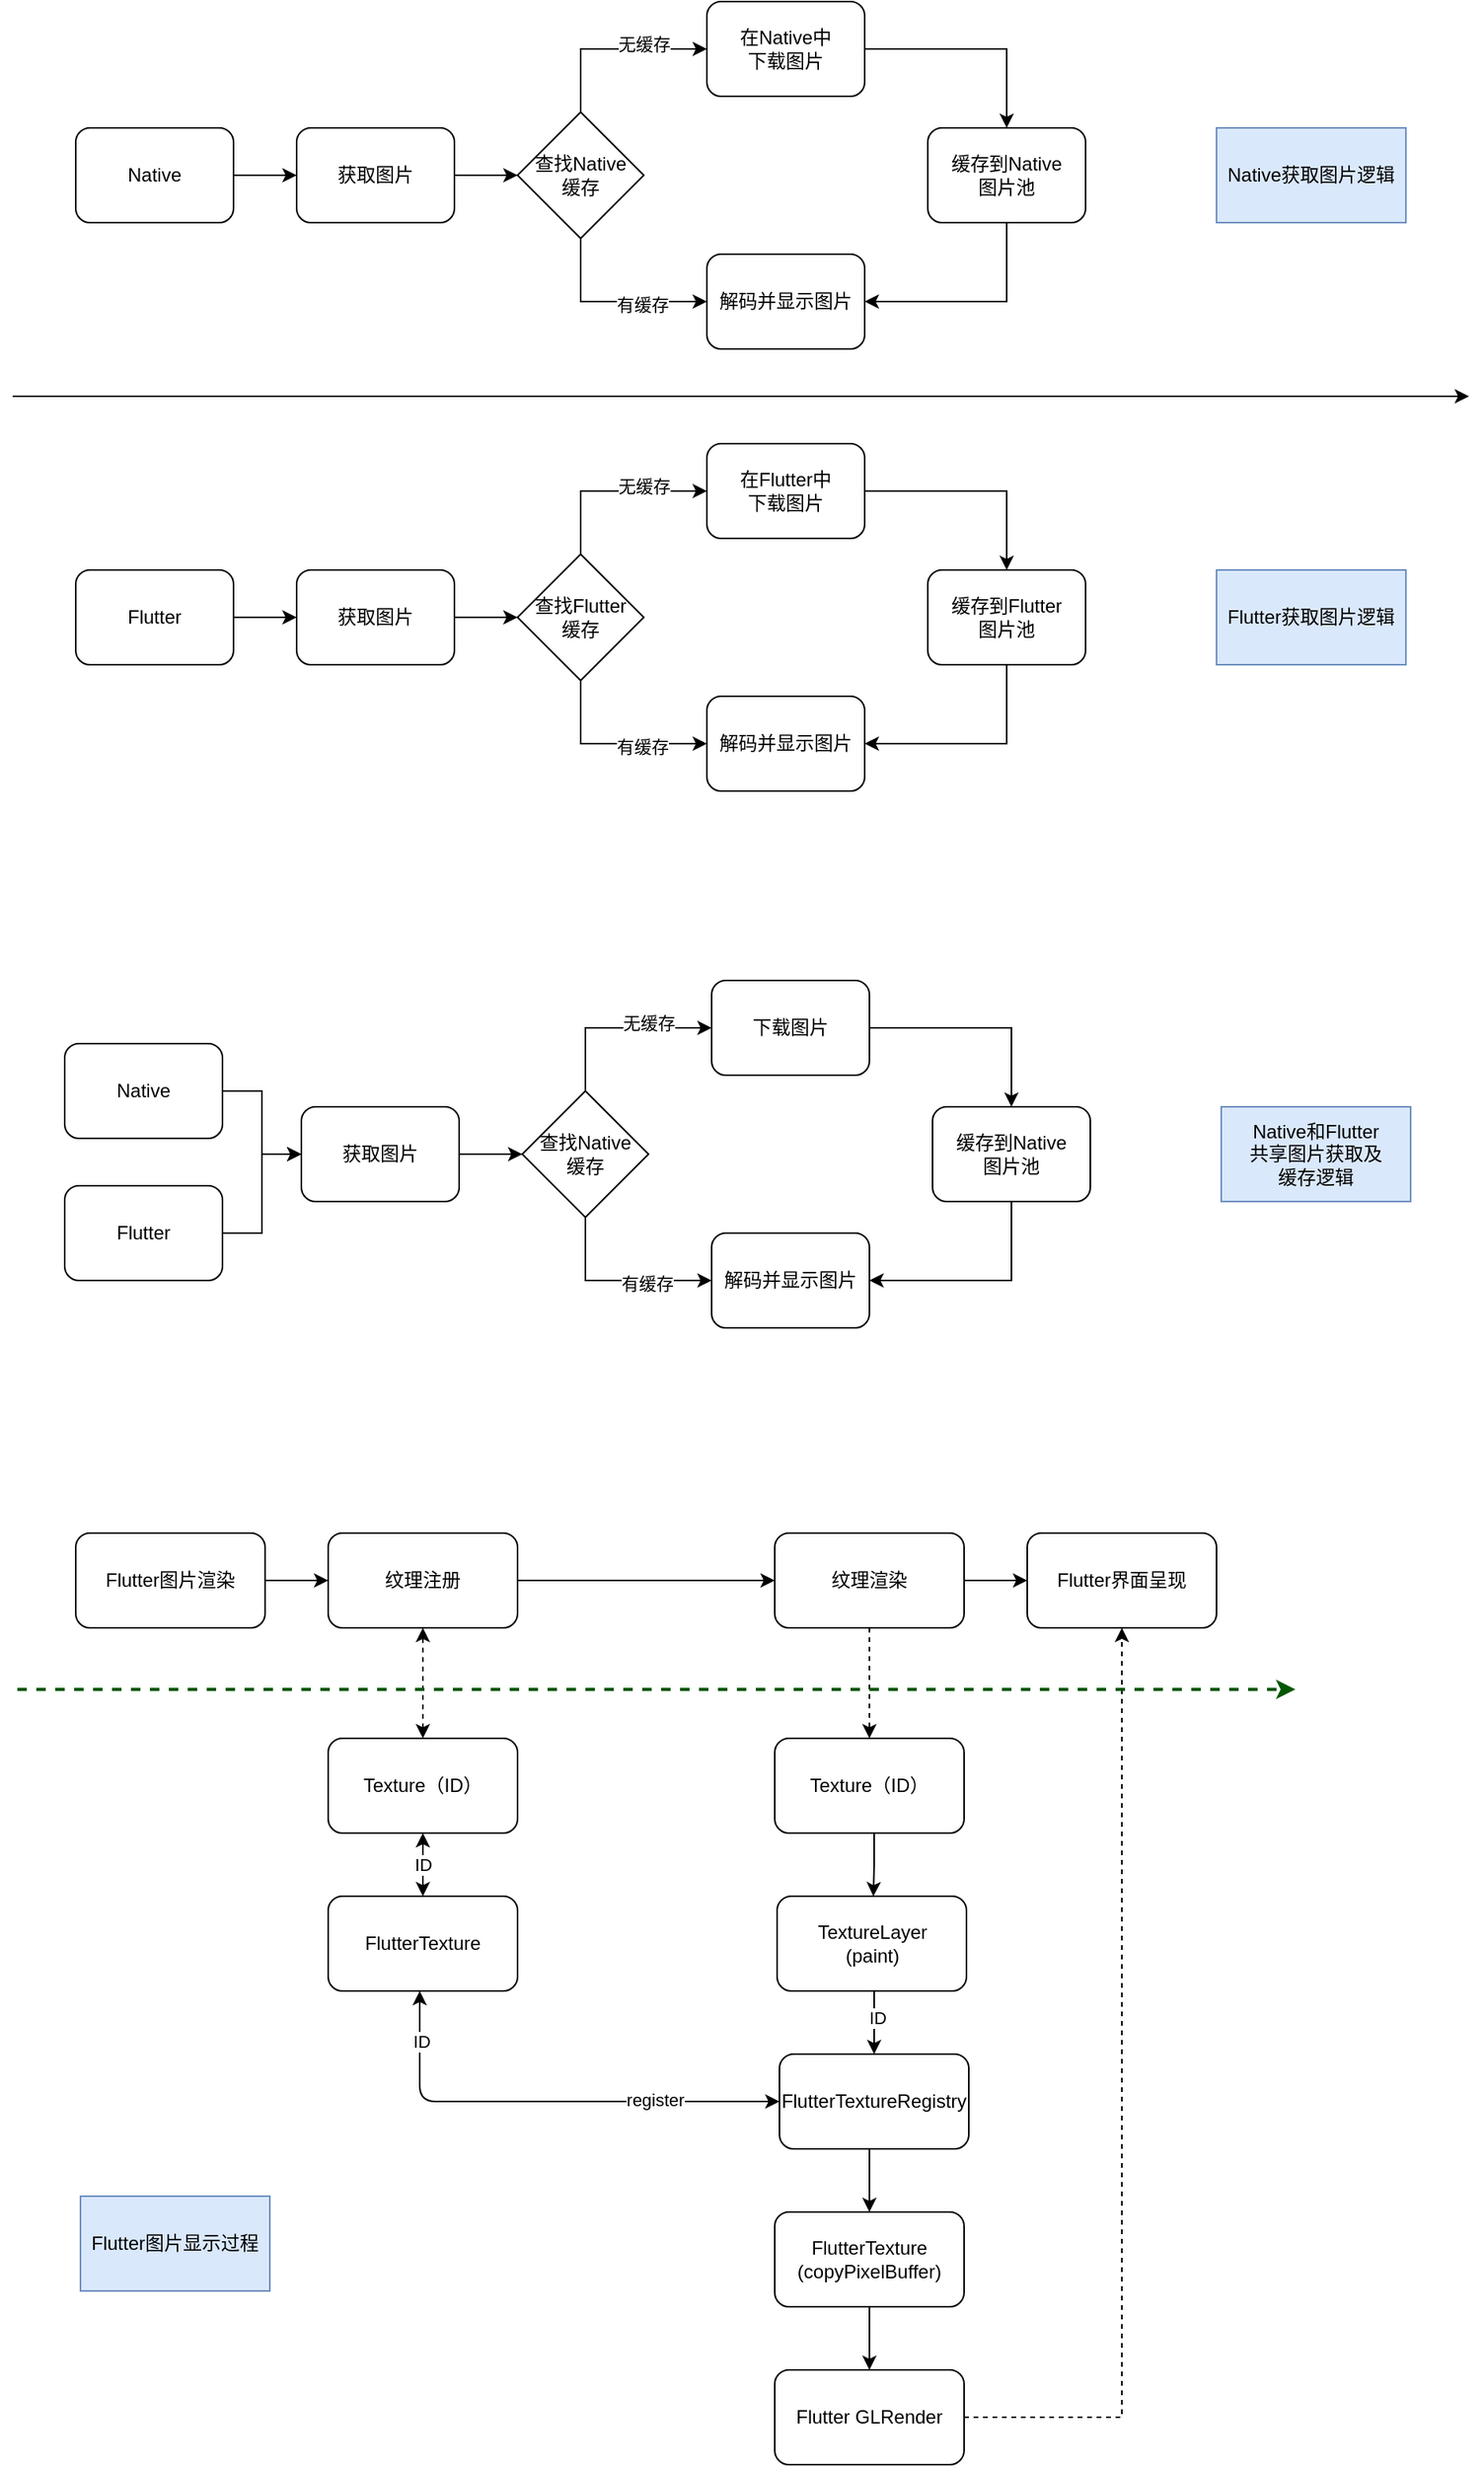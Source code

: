 <mxfile version="14.6.12" type="github">
  <diagram id="C5RBs43oDa-KdzZeNtuy" name="Page-1">
    <mxGraphModel dx="2076" dy="811" grid="1" gridSize="10" guides="1" tooltips="1" connect="1" arrows="1" fold="1" page="1" pageScale="1" pageWidth="827" pageHeight="1169" math="0" shadow="0">
      <root>
        <mxCell id="WIyWlLk6GJQsqaUBKTNV-0" />
        <mxCell id="WIyWlLk6GJQsqaUBKTNV-1" parent="WIyWlLk6GJQsqaUBKTNV-0" />
        <mxCell id="cxGSCQVcs1KOMOcaWvu9-14" value="" style="edgeStyle=orthogonalEdgeStyle;rounded=0;orthogonalLoop=1;jettySize=auto;html=1;" edge="1" parent="WIyWlLk6GJQsqaUBKTNV-1" source="cxGSCQVcs1KOMOcaWvu9-0" target="cxGSCQVcs1KOMOcaWvu9-4">
          <mxGeometry relative="1" as="geometry" />
        </mxCell>
        <mxCell id="cxGSCQVcs1KOMOcaWvu9-0" value="Native" style="rounded=1;whiteSpace=wrap;html=1;" vertex="1" parent="WIyWlLk6GJQsqaUBKTNV-1">
          <mxGeometry x="37" y="130" width="100" height="60" as="geometry" />
        </mxCell>
        <mxCell id="cxGSCQVcs1KOMOcaWvu9-15" value="" style="edgeStyle=orthogonalEdgeStyle;rounded=0;orthogonalLoop=1;jettySize=auto;html=1;" edge="1" parent="WIyWlLk6GJQsqaUBKTNV-1" source="cxGSCQVcs1KOMOcaWvu9-4">
          <mxGeometry relative="1" as="geometry">
            <mxPoint x="317" y="160" as="targetPoint" />
          </mxGeometry>
        </mxCell>
        <mxCell id="cxGSCQVcs1KOMOcaWvu9-4" value="获取图片" style="rounded=1;whiteSpace=wrap;html=1;" vertex="1" parent="WIyWlLk6GJQsqaUBKTNV-1">
          <mxGeometry x="177" y="130" width="100" height="60" as="geometry" />
        </mxCell>
        <mxCell id="cxGSCQVcs1KOMOcaWvu9-12" value="" style="edgeStyle=orthogonalEdgeStyle;rounded=0;orthogonalLoop=1;jettySize=auto;html=1;" edge="1" parent="WIyWlLk6GJQsqaUBKTNV-1" source="cxGSCQVcs1KOMOcaWvu9-6" target="cxGSCQVcs1KOMOcaWvu9-11">
          <mxGeometry relative="1" as="geometry">
            <Array as="points">
              <mxPoint x="627" y="80" />
            </Array>
          </mxGeometry>
        </mxCell>
        <mxCell id="cxGSCQVcs1KOMOcaWvu9-6" value="在Native中&lt;br&gt;下载图片" style="rounded=1;whiteSpace=wrap;html=1;" vertex="1" parent="WIyWlLk6GJQsqaUBKTNV-1">
          <mxGeometry x="437" y="50" width="100" height="60" as="geometry" />
        </mxCell>
        <mxCell id="cxGSCQVcs1KOMOcaWvu9-7" value="解码并显示图片" style="rounded=1;whiteSpace=wrap;html=1;" vertex="1" parent="WIyWlLk6GJQsqaUBKTNV-1">
          <mxGeometry x="437" y="210" width="100" height="60" as="geometry" />
        </mxCell>
        <mxCell id="cxGSCQVcs1KOMOcaWvu9-25" style="edgeStyle=orthogonalEdgeStyle;rounded=0;orthogonalLoop=1;jettySize=auto;html=1;entryX=1;entryY=0.5;entryDx=0;entryDy=0;" edge="1" parent="WIyWlLk6GJQsqaUBKTNV-1" source="cxGSCQVcs1KOMOcaWvu9-11" target="cxGSCQVcs1KOMOcaWvu9-7">
          <mxGeometry relative="1" as="geometry">
            <Array as="points">
              <mxPoint x="627" y="240" />
            </Array>
          </mxGeometry>
        </mxCell>
        <mxCell id="cxGSCQVcs1KOMOcaWvu9-11" value="缓存到Native&lt;br&gt;图片池" style="rounded=1;whiteSpace=wrap;html=1;" vertex="1" parent="WIyWlLk6GJQsqaUBKTNV-1">
          <mxGeometry x="577" y="130" width="100" height="60" as="geometry" />
        </mxCell>
        <mxCell id="cxGSCQVcs1KOMOcaWvu9-21" style="edgeStyle=orthogonalEdgeStyle;rounded=0;orthogonalLoop=1;jettySize=auto;html=1;entryX=0;entryY=0.5;entryDx=0;entryDy=0;" edge="1" parent="WIyWlLk6GJQsqaUBKTNV-1" source="cxGSCQVcs1KOMOcaWvu9-20" target="cxGSCQVcs1KOMOcaWvu9-7">
          <mxGeometry relative="1" as="geometry">
            <Array as="points">
              <mxPoint x="357" y="240" />
            </Array>
          </mxGeometry>
        </mxCell>
        <mxCell id="cxGSCQVcs1KOMOcaWvu9-22" value="有缓存" style="edgeLabel;html=1;align=center;verticalAlign=middle;resizable=0;points=[];" vertex="1" connectable="0" parent="cxGSCQVcs1KOMOcaWvu9-21">
          <mxGeometry x="0.317" y="-2" relative="1" as="geometry">
            <mxPoint as="offset" />
          </mxGeometry>
        </mxCell>
        <mxCell id="cxGSCQVcs1KOMOcaWvu9-23" style="edgeStyle=orthogonalEdgeStyle;rounded=0;orthogonalLoop=1;jettySize=auto;html=1;entryX=0;entryY=0.5;entryDx=0;entryDy=0;" edge="1" parent="WIyWlLk6GJQsqaUBKTNV-1" source="cxGSCQVcs1KOMOcaWvu9-20" target="cxGSCQVcs1KOMOcaWvu9-6">
          <mxGeometry relative="1" as="geometry">
            <Array as="points">
              <mxPoint x="357" y="80" />
            </Array>
          </mxGeometry>
        </mxCell>
        <mxCell id="cxGSCQVcs1KOMOcaWvu9-24" value="无缓存" style="edgeLabel;html=1;align=center;verticalAlign=middle;resizable=0;points=[];" vertex="1" connectable="0" parent="cxGSCQVcs1KOMOcaWvu9-23">
          <mxGeometry x="0.333" y="3" relative="1" as="geometry">
            <mxPoint as="offset" />
          </mxGeometry>
        </mxCell>
        <mxCell id="cxGSCQVcs1KOMOcaWvu9-20" value="查找Native&lt;br&gt;缓存" style="rhombus;whiteSpace=wrap;html=1;" vertex="1" parent="WIyWlLk6GJQsqaUBKTNV-1">
          <mxGeometry x="317" y="120" width="80" height="80" as="geometry" />
        </mxCell>
        <mxCell id="cxGSCQVcs1KOMOcaWvu9-27" value="" style="endArrow=classic;html=1;" edge="1" parent="WIyWlLk6GJQsqaUBKTNV-1">
          <mxGeometry width="50" height="50" relative="1" as="geometry">
            <mxPoint x="-3" y="300" as="sourcePoint" />
            <mxPoint x="920" y="300" as="targetPoint" />
          </mxGeometry>
        </mxCell>
        <mxCell id="cxGSCQVcs1KOMOcaWvu9-28" value="" style="edgeStyle=orthogonalEdgeStyle;rounded=0;orthogonalLoop=1;jettySize=auto;html=1;" edge="1" parent="WIyWlLk6GJQsqaUBKTNV-1" source="cxGSCQVcs1KOMOcaWvu9-29" target="cxGSCQVcs1KOMOcaWvu9-31">
          <mxGeometry relative="1" as="geometry" />
        </mxCell>
        <mxCell id="cxGSCQVcs1KOMOcaWvu9-29" value="Flutter" style="rounded=1;whiteSpace=wrap;html=1;" vertex="1" parent="WIyWlLk6GJQsqaUBKTNV-1">
          <mxGeometry x="37" y="410" width="100" height="60" as="geometry" />
        </mxCell>
        <mxCell id="cxGSCQVcs1KOMOcaWvu9-30" value="" style="edgeStyle=orthogonalEdgeStyle;rounded=0;orthogonalLoop=1;jettySize=auto;html=1;" edge="1" parent="WIyWlLk6GJQsqaUBKTNV-1" source="cxGSCQVcs1KOMOcaWvu9-31">
          <mxGeometry relative="1" as="geometry">
            <mxPoint x="317" y="440" as="targetPoint" />
          </mxGeometry>
        </mxCell>
        <mxCell id="cxGSCQVcs1KOMOcaWvu9-31" value="获取图片" style="rounded=1;whiteSpace=wrap;html=1;" vertex="1" parent="WIyWlLk6GJQsqaUBKTNV-1">
          <mxGeometry x="177" y="410" width="100" height="60" as="geometry" />
        </mxCell>
        <mxCell id="cxGSCQVcs1KOMOcaWvu9-32" value="" style="edgeStyle=orthogonalEdgeStyle;rounded=0;orthogonalLoop=1;jettySize=auto;html=1;" edge="1" parent="WIyWlLk6GJQsqaUBKTNV-1" source="cxGSCQVcs1KOMOcaWvu9-33" target="cxGSCQVcs1KOMOcaWvu9-36">
          <mxGeometry relative="1" as="geometry">
            <Array as="points">
              <mxPoint x="627" y="360" />
            </Array>
          </mxGeometry>
        </mxCell>
        <mxCell id="cxGSCQVcs1KOMOcaWvu9-33" value="在Flutter中&lt;br&gt;下载图片" style="rounded=1;whiteSpace=wrap;html=1;" vertex="1" parent="WIyWlLk6GJQsqaUBKTNV-1">
          <mxGeometry x="437" y="330" width="100" height="60" as="geometry" />
        </mxCell>
        <mxCell id="cxGSCQVcs1KOMOcaWvu9-34" value="解码并显示图片" style="rounded=1;whiteSpace=wrap;html=1;" vertex="1" parent="WIyWlLk6GJQsqaUBKTNV-1">
          <mxGeometry x="437" y="490" width="100" height="60" as="geometry" />
        </mxCell>
        <mxCell id="cxGSCQVcs1KOMOcaWvu9-35" style="edgeStyle=orthogonalEdgeStyle;rounded=0;orthogonalLoop=1;jettySize=auto;html=1;entryX=1;entryY=0.5;entryDx=0;entryDy=0;" edge="1" parent="WIyWlLk6GJQsqaUBKTNV-1" source="cxGSCQVcs1KOMOcaWvu9-36" target="cxGSCQVcs1KOMOcaWvu9-34">
          <mxGeometry relative="1" as="geometry">
            <Array as="points">
              <mxPoint x="627" y="520" />
            </Array>
          </mxGeometry>
        </mxCell>
        <mxCell id="cxGSCQVcs1KOMOcaWvu9-36" value="缓存到Flutter&lt;br&gt;图片池" style="rounded=1;whiteSpace=wrap;html=1;" vertex="1" parent="WIyWlLk6GJQsqaUBKTNV-1">
          <mxGeometry x="577" y="410" width="100" height="60" as="geometry" />
        </mxCell>
        <mxCell id="cxGSCQVcs1KOMOcaWvu9-37" style="edgeStyle=orthogonalEdgeStyle;rounded=0;orthogonalLoop=1;jettySize=auto;html=1;entryX=0;entryY=0.5;entryDx=0;entryDy=0;" edge="1" parent="WIyWlLk6GJQsqaUBKTNV-1" source="cxGSCQVcs1KOMOcaWvu9-41" target="cxGSCQVcs1KOMOcaWvu9-34">
          <mxGeometry relative="1" as="geometry">
            <Array as="points">
              <mxPoint x="357" y="520" />
            </Array>
          </mxGeometry>
        </mxCell>
        <mxCell id="cxGSCQVcs1KOMOcaWvu9-38" value="有缓存" style="edgeLabel;html=1;align=center;verticalAlign=middle;resizable=0;points=[];" vertex="1" connectable="0" parent="cxGSCQVcs1KOMOcaWvu9-37">
          <mxGeometry x="0.317" y="-2" relative="1" as="geometry">
            <mxPoint as="offset" />
          </mxGeometry>
        </mxCell>
        <mxCell id="cxGSCQVcs1KOMOcaWvu9-39" style="edgeStyle=orthogonalEdgeStyle;rounded=0;orthogonalLoop=1;jettySize=auto;html=1;entryX=0;entryY=0.5;entryDx=0;entryDy=0;" edge="1" parent="WIyWlLk6GJQsqaUBKTNV-1" source="cxGSCQVcs1KOMOcaWvu9-41" target="cxGSCQVcs1KOMOcaWvu9-33">
          <mxGeometry relative="1" as="geometry">
            <Array as="points">
              <mxPoint x="357" y="360" />
            </Array>
          </mxGeometry>
        </mxCell>
        <mxCell id="cxGSCQVcs1KOMOcaWvu9-40" value="无缓存" style="edgeLabel;html=1;align=center;verticalAlign=middle;resizable=0;points=[];" vertex="1" connectable="0" parent="cxGSCQVcs1KOMOcaWvu9-39">
          <mxGeometry x="0.333" y="3" relative="1" as="geometry">
            <mxPoint as="offset" />
          </mxGeometry>
        </mxCell>
        <mxCell id="cxGSCQVcs1KOMOcaWvu9-41" value="查找Flutter&lt;br&gt;缓存" style="rhombus;whiteSpace=wrap;html=1;" vertex="1" parent="WIyWlLk6GJQsqaUBKTNV-1">
          <mxGeometry x="317" y="400" width="80" height="80" as="geometry" />
        </mxCell>
        <mxCell id="cxGSCQVcs1KOMOcaWvu9-42" value="Native获取图片逻辑&lt;br&gt;" style="rounded=0;whiteSpace=wrap;html=1;fillColor=#dae8fc;strokeColor=#6c8ebf;" vertex="1" parent="WIyWlLk6GJQsqaUBKTNV-1">
          <mxGeometry x="760" y="130" width="120" height="60" as="geometry" />
        </mxCell>
        <mxCell id="cxGSCQVcs1KOMOcaWvu9-43" value="Flutter获取图片逻辑" style="rounded=0;whiteSpace=wrap;html=1;fillColor=#dae8fc;strokeColor=#6c8ebf;" vertex="1" parent="WIyWlLk6GJQsqaUBKTNV-1">
          <mxGeometry x="760" y="410" width="120" height="60" as="geometry" />
        </mxCell>
        <mxCell id="cxGSCQVcs1KOMOcaWvu9-60" value="" style="edgeStyle=orthogonalEdgeStyle;rounded=0;orthogonalLoop=1;jettySize=auto;html=1;" edge="1" parent="WIyWlLk6GJQsqaUBKTNV-1" source="cxGSCQVcs1KOMOcaWvu9-45" target="cxGSCQVcs1KOMOcaWvu9-47">
          <mxGeometry relative="1" as="geometry" />
        </mxCell>
        <mxCell id="cxGSCQVcs1KOMOcaWvu9-45" value="Native" style="rounded=1;whiteSpace=wrap;html=1;" vertex="1" parent="WIyWlLk6GJQsqaUBKTNV-1">
          <mxGeometry x="30" y="710" width="100" height="60" as="geometry" />
        </mxCell>
        <mxCell id="cxGSCQVcs1KOMOcaWvu9-46" value="" style="edgeStyle=orthogonalEdgeStyle;rounded=0;orthogonalLoop=1;jettySize=auto;html=1;" edge="1" parent="WIyWlLk6GJQsqaUBKTNV-1" source="cxGSCQVcs1KOMOcaWvu9-47">
          <mxGeometry relative="1" as="geometry">
            <mxPoint x="320" y="780" as="targetPoint" />
          </mxGeometry>
        </mxCell>
        <mxCell id="cxGSCQVcs1KOMOcaWvu9-47" value="获取图片" style="rounded=1;whiteSpace=wrap;html=1;" vertex="1" parent="WIyWlLk6GJQsqaUBKTNV-1">
          <mxGeometry x="180" y="750" width="100" height="60" as="geometry" />
        </mxCell>
        <mxCell id="cxGSCQVcs1KOMOcaWvu9-48" value="" style="edgeStyle=orthogonalEdgeStyle;rounded=0;orthogonalLoop=1;jettySize=auto;html=1;" edge="1" parent="WIyWlLk6GJQsqaUBKTNV-1" source="cxGSCQVcs1KOMOcaWvu9-49" target="cxGSCQVcs1KOMOcaWvu9-52">
          <mxGeometry relative="1" as="geometry">
            <Array as="points">
              <mxPoint x="630" y="700" />
            </Array>
          </mxGeometry>
        </mxCell>
        <mxCell id="cxGSCQVcs1KOMOcaWvu9-49" value="下载图片" style="rounded=1;whiteSpace=wrap;html=1;" vertex="1" parent="WIyWlLk6GJQsqaUBKTNV-1">
          <mxGeometry x="440" y="670" width="100" height="60" as="geometry" />
        </mxCell>
        <mxCell id="cxGSCQVcs1KOMOcaWvu9-50" value="解码并显示图片" style="rounded=1;whiteSpace=wrap;html=1;" vertex="1" parent="WIyWlLk6GJQsqaUBKTNV-1">
          <mxGeometry x="440" y="830" width="100" height="60" as="geometry" />
        </mxCell>
        <mxCell id="cxGSCQVcs1KOMOcaWvu9-51" style="edgeStyle=orthogonalEdgeStyle;rounded=0;orthogonalLoop=1;jettySize=auto;html=1;entryX=1;entryY=0.5;entryDx=0;entryDy=0;" edge="1" parent="WIyWlLk6GJQsqaUBKTNV-1" source="cxGSCQVcs1KOMOcaWvu9-52" target="cxGSCQVcs1KOMOcaWvu9-50">
          <mxGeometry relative="1" as="geometry">
            <Array as="points">
              <mxPoint x="630" y="860" />
            </Array>
          </mxGeometry>
        </mxCell>
        <mxCell id="cxGSCQVcs1KOMOcaWvu9-52" value="缓存到Native&lt;br&gt;图片池" style="rounded=1;whiteSpace=wrap;html=1;" vertex="1" parent="WIyWlLk6GJQsqaUBKTNV-1">
          <mxGeometry x="580" y="750" width="100" height="60" as="geometry" />
        </mxCell>
        <mxCell id="cxGSCQVcs1KOMOcaWvu9-53" style="edgeStyle=orthogonalEdgeStyle;rounded=0;orthogonalLoop=1;jettySize=auto;html=1;entryX=0;entryY=0.5;entryDx=0;entryDy=0;" edge="1" parent="WIyWlLk6GJQsqaUBKTNV-1" source="cxGSCQVcs1KOMOcaWvu9-57" target="cxGSCQVcs1KOMOcaWvu9-50">
          <mxGeometry relative="1" as="geometry">
            <Array as="points">
              <mxPoint x="360" y="860" />
            </Array>
          </mxGeometry>
        </mxCell>
        <mxCell id="cxGSCQVcs1KOMOcaWvu9-54" value="有缓存" style="edgeLabel;html=1;align=center;verticalAlign=middle;resizable=0;points=[];" vertex="1" connectable="0" parent="cxGSCQVcs1KOMOcaWvu9-53">
          <mxGeometry x="0.317" y="-2" relative="1" as="geometry">
            <mxPoint as="offset" />
          </mxGeometry>
        </mxCell>
        <mxCell id="cxGSCQVcs1KOMOcaWvu9-55" style="edgeStyle=orthogonalEdgeStyle;rounded=0;orthogonalLoop=1;jettySize=auto;html=1;entryX=0;entryY=0.5;entryDx=0;entryDy=0;" edge="1" parent="WIyWlLk6GJQsqaUBKTNV-1" source="cxGSCQVcs1KOMOcaWvu9-57" target="cxGSCQVcs1KOMOcaWvu9-49">
          <mxGeometry relative="1" as="geometry">
            <Array as="points">
              <mxPoint x="360" y="700" />
            </Array>
          </mxGeometry>
        </mxCell>
        <mxCell id="cxGSCQVcs1KOMOcaWvu9-56" value="无缓存" style="edgeLabel;html=1;align=center;verticalAlign=middle;resizable=0;points=[];" vertex="1" connectable="0" parent="cxGSCQVcs1KOMOcaWvu9-55">
          <mxGeometry x="0.333" y="3" relative="1" as="geometry">
            <mxPoint as="offset" />
          </mxGeometry>
        </mxCell>
        <mxCell id="cxGSCQVcs1KOMOcaWvu9-57" value="查找Native&lt;br&gt;缓存" style="rhombus;whiteSpace=wrap;html=1;" vertex="1" parent="WIyWlLk6GJQsqaUBKTNV-1">
          <mxGeometry x="320" y="740" width="80" height="80" as="geometry" />
        </mxCell>
        <mxCell id="cxGSCQVcs1KOMOcaWvu9-58" value="Native和Flutter&lt;br&gt;共享图片获取及&lt;br&gt;缓存逻辑" style="rounded=0;whiteSpace=wrap;html=1;fillColor=#dae8fc;strokeColor=#6c8ebf;" vertex="1" parent="WIyWlLk6GJQsqaUBKTNV-1">
          <mxGeometry x="763" y="750" width="120" height="60" as="geometry" />
        </mxCell>
        <mxCell id="cxGSCQVcs1KOMOcaWvu9-61" value="" style="edgeStyle=orthogonalEdgeStyle;rounded=0;orthogonalLoop=1;jettySize=auto;html=1;" edge="1" parent="WIyWlLk6GJQsqaUBKTNV-1" source="cxGSCQVcs1KOMOcaWvu9-59" target="cxGSCQVcs1KOMOcaWvu9-47">
          <mxGeometry relative="1" as="geometry" />
        </mxCell>
        <mxCell id="cxGSCQVcs1KOMOcaWvu9-59" value="Flutter" style="rounded=1;whiteSpace=wrap;html=1;" vertex="1" parent="WIyWlLk6GJQsqaUBKTNV-1">
          <mxGeometry x="30" y="800" width="100" height="60" as="geometry" />
        </mxCell>
        <mxCell id="cxGSCQVcs1KOMOcaWvu9-95" value="" style="edgeStyle=orthogonalEdgeStyle;rounded=0;orthogonalLoop=1;jettySize=auto;html=1;" edge="1" parent="WIyWlLk6GJQsqaUBKTNV-1" source="cxGSCQVcs1KOMOcaWvu9-62" target="cxGSCQVcs1KOMOcaWvu9-63">
          <mxGeometry relative="1" as="geometry" />
        </mxCell>
        <mxCell id="cxGSCQVcs1KOMOcaWvu9-62" value="Flutter图片渲染" style="rounded=1;whiteSpace=wrap;html=1;" vertex="1" parent="WIyWlLk6GJQsqaUBKTNV-1">
          <mxGeometry x="37" y="1020" width="120" height="60" as="geometry" />
        </mxCell>
        <mxCell id="cxGSCQVcs1KOMOcaWvu9-96" style="edgeStyle=orthogonalEdgeStyle;rounded=0;orthogonalLoop=1;jettySize=auto;html=1;entryX=0;entryY=0.5;entryDx=0;entryDy=0;" edge="1" parent="WIyWlLk6GJQsqaUBKTNV-1" source="cxGSCQVcs1KOMOcaWvu9-63" target="cxGSCQVcs1KOMOcaWvu9-64">
          <mxGeometry relative="1" as="geometry" />
        </mxCell>
        <mxCell id="cxGSCQVcs1KOMOcaWvu9-63" value="纹理注册" style="rounded=1;whiteSpace=wrap;html=1;" vertex="1" parent="WIyWlLk6GJQsqaUBKTNV-1">
          <mxGeometry x="197" y="1020" width="120" height="60" as="geometry" />
        </mxCell>
        <mxCell id="cxGSCQVcs1KOMOcaWvu9-97" value="" style="edgeStyle=orthogonalEdgeStyle;rounded=0;orthogonalLoop=1;jettySize=auto;html=1;" edge="1" parent="WIyWlLk6GJQsqaUBKTNV-1" source="cxGSCQVcs1KOMOcaWvu9-64" target="cxGSCQVcs1KOMOcaWvu9-65">
          <mxGeometry relative="1" as="geometry" />
        </mxCell>
        <mxCell id="cxGSCQVcs1KOMOcaWvu9-99" value="" style="edgeStyle=orthogonalEdgeStyle;rounded=0;orthogonalLoop=1;jettySize=auto;html=1;dashed=1;" edge="1" parent="WIyWlLk6GJQsqaUBKTNV-1" source="cxGSCQVcs1KOMOcaWvu9-64" target="cxGSCQVcs1KOMOcaWvu9-70">
          <mxGeometry relative="1" as="geometry" />
        </mxCell>
        <mxCell id="cxGSCQVcs1KOMOcaWvu9-64" value="纹理渲染" style="rounded=1;whiteSpace=wrap;html=1;" vertex="1" parent="WIyWlLk6GJQsqaUBKTNV-1">
          <mxGeometry x="480" y="1020" width="120" height="60" as="geometry" />
        </mxCell>
        <mxCell id="cxGSCQVcs1KOMOcaWvu9-65" value="Flutter界面呈现" style="rounded=1;whiteSpace=wrap;html=1;" vertex="1" parent="WIyWlLk6GJQsqaUBKTNV-1">
          <mxGeometry x="640" y="1020" width="120" height="60" as="geometry" />
        </mxCell>
        <mxCell id="cxGSCQVcs1KOMOcaWvu9-67" value="Texture（ID）" style="rounded=1;whiteSpace=wrap;html=1;" vertex="1" parent="WIyWlLk6GJQsqaUBKTNV-1">
          <mxGeometry x="197" y="1150" width="120" height="60" as="geometry" />
        </mxCell>
        <mxCell id="cxGSCQVcs1KOMOcaWvu9-68" value="FlutterTexture" style="rounded=1;whiteSpace=wrap;html=1;" vertex="1" parent="WIyWlLk6GJQsqaUBKTNV-1">
          <mxGeometry x="197" y="1250" width="120" height="60" as="geometry" />
        </mxCell>
        <mxCell id="cxGSCQVcs1KOMOcaWvu9-93" value="" style="edgeStyle=orthogonalEdgeStyle;rounded=0;orthogonalLoop=1;jettySize=auto;html=1;entryX=0.5;entryY=0;entryDx=0;entryDy=0;" edge="1" parent="WIyWlLk6GJQsqaUBKTNV-1" source="cxGSCQVcs1KOMOcaWvu9-69" target="cxGSCQVcs1KOMOcaWvu9-71">
          <mxGeometry relative="1" as="geometry">
            <Array as="points">
              <mxPoint x="540" y="1420" />
              <mxPoint x="540" y="1420" />
            </Array>
          </mxGeometry>
        </mxCell>
        <mxCell id="cxGSCQVcs1KOMOcaWvu9-69" value="FlutterTextureRegistry" style="rounded=1;whiteSpace=wrap;html=1;" vertex="1" parent="WIyWlLk6GJQsqaUBKTNV-1">
          <mxGeometry x="483" y="1350" width="120" height="60" as="geometry" />
        </mxCell>
        <mxCell id="cxGSCQVcs1KOMOcaWvu9-89" value="" style="edgeStyle=orthogonalEdgeStyle;rounded=0;orthogonalLoop=1;jettySize=auto;html=1;" edge="1" parent="WIyWlLk6GJQsqaUBKTNV-1">
          <mxGeometry relative="1" as="geometry">
            <mxPoint x="541" y="1210" as="sourcePoint" />
            <mxPoint x="542.5" y="1250" as="targetPoint" />
            <Array as="points">
              <mxPoint x="543" y="1210" />
              <mxPoint x="543" y="1230" />
            </Array>
          </mxGeometry>
        </mxCell>
        <mxCell id="cxGSCQVcs1KOMOcaWvu9-70" value="Texture（ID）" style="rounded=1;whiteSpace=wrap;html=1;" vertex="1" parent="WIyWlLk6GJQsqaUBKTNV-1">
          <mxGeometry x="480" y="1150" width="120" height="60" as="geometry" />
        </mxCell>
        <mxCell id="cxGSCQVcs1KOMOcaWvu9-94" value="" style="edgeStyle=orthogonalEdgeStyle;rounded=0;orthogonalLoop=1;jettySize=auto;html=1;" edge="1" parent="WIyWlLk6GJQsqaUBKTNV-1" source="cxGSCQVcs1KOMOcaWvu9-71" target="cxGSCQVcs1KOMOcaWvu9-72">
          <mxGeometry relative="1" as="geometry" />
        </mxCell>
        <mxCell id="cxGSCQVcs1KOMOcaWvu9-71" value="FlutterTexture&lt;br&gt;(copyPixelBuffer)" style="rounded=1;whiteSpace=wrap;html=1;" vertex="1" parent="WIyWlLk6GJQsqaUBKTNV-1">
          <mxGeometry x="480" y="1450" width="120" height="60" as="geometry" />
        </mxCell>
        <mxCell id="cxGSCQVcs1KOMOcaWvu9-103" style="edgeStyle=orthogonalEdgeStyle;rounded=0;orthogonalLoop=1;jettySize=auto;html=1;entryX=0.5;entryY=1;entryDx=0;entryDy=0;dashed=1;" edge="1" parent="WIyWlLk6GJQsqaUBKTNV-1" source="cxGSCQVcs1KOMOcaWvu9-72" target="cxGSCQVcs1KOMOcaWvu9-65">
          <mxGeometry relative="1" as="geometry" />
        </mxCell>
        <mxCell id="cxGSCQVcs1KOMOcaWvu9-72" value="Flutter GLRender" style="rounded=1;whiteSpace=wrap;html=1;" vertex="1" parent="WIyWlLk6GJQsqaUBKTNV-1">
          <mxGeometry x="480" y="1550" width="120" height="60" as="geometry" />
        </mxCell>
        <mxCell id="cxGSCQVcs1KOMOcaWvu9-91" value="" style="edgeStyle=orthogonalEdgeStyle;rounded=0;orthogonalLoop=1;jettySize=auto;html=1;" edge="1" parent="WIyWlLk6GJQsqaUBKTNV-1" source="cxGSCQVcs1KOMOcaWvu9-73" target="cxGSCQVcs1KOMOcaWvu9-69">
          <mxGeometry relative="1" as="geometry">
            <Array as="points">
              <mxPoint x="543" y="1320" />
              <mxPoint x="543" y="1320" />
            </Array>
          </mxGeometry>
        </mxCell>
        <mxCell id="cxGSCQVcs1KOMOcaWvu9-92" value="ID" style="edgeLabel;html=1;align=center;verticalAlign=middle;resizable=0;points=[];" vertex="1" connectable="0" parent="cxGSCQVcs1KOMOcaWvu9-91">
          <mxGeometry x="-0.15" y="2" relative="1" as="geometry">
            <mxPoint as="offset" />
          </mxGeometry>
        </mxCell>
        <mxCell id="cxGSCQVcs1KOMOcaWvu9-73" value="TextureLayer&lt;br&gt;(paint)" style="rounded=1;whiteSpace=wrap;html=1;" vertex="1" parent="WIyWlLk6GJQsqaUBKTNV-1">
          <mxGeometry x="481.5" y="1250" width="120" height="60" as="geometry" />
        </mxCell>
        <mxCell id="cxGSCQVcs1KOMOcaWvu9-82" value="" style="endArrow=classic;startArrow=classic;html=1;exitX=0;exitY=0.5;exitDx=0;exitDy=0;" edge="1" parent="WIyWlLk6GJQsqaUBKTNV-1" source="cxGSCQVcs1KOMOcaWvu9-69">
          <mxGeometry width="50" height="50" relative="1" as="geometry">
            <mxPoint x="205" y="1360" as="sourcePoint" />
            <mxPoint x="255" y="1310" as="targetPoint" />
            <Array as="points">
              <mxPoint x="255" y="1380" />
            </Array>
          </mxGeometry>
        </mxCell>
        <mxCell id="cxGSCQVcs1KOMOcaWvu9-83" value="ID" style="edgeLabel;html=1;align=center;verticalAlign=middle;resizable=0;points=[];" vertex="1" connectable="0" parent="cxGSCQVcs1KOMOcaWvu9-82">
          <mxGeometry x="0.785" y="-1" relative="1" as="geometry">
            <mxPoint as="offset" />
          </mxGeometry>
        </mxCell>
        <mxCell id="cxGSCQVcs1KOMOcaWvu9-84" value="register" style="edgeLabel;html=1;align=center;verticalAlign=middle;resizable=0;points=[];" vertex="1" connectable="0" parent="cxGSCQVcs1KOMOcaWvu9-82">
          <mxGeometry x="-0.47" y="-1" relative="1" as="geometry">
            <mxPoint as="offset" />
          </mxGeometry>
        </mxCell>
        <mxCell id="cxGSCQVcs1KOMOcaWvu9-85" value="ID" style="endArrow=classic;startArrow=classic;html=1;exitX=0.5;exitY=0;exitDx=0;exitDy=0;entryX=0.5;entryY=1;entryDx=0;entryDy=0;" edge="1" parent="WIyWlLk6GJQsqaUBKTNV-1" source="cxGSCQVcs1KOMOcaWvu9-68" target="cxGSCQVcs1KOMOcaWvu9-67">
          <mxGeometry width="50" height="50" relative="1" as="geometry">
            <mxPoint x="410" y="1400" as="sourcePoint" />
            <mxPoint x="260" y="1220" as="targetPoint" />
          </mxGeometry>
        </mxCell>
        <mxCell id="cxGSCQVcs1KOMOcaWvu9-100" value="" style="endArrow=classic;startArrow=classic;html=1;dashed=1;entryX=0.5;entryY=1;entryDx=0;entryDy=0;" edge="1" parent="WIyWlLk6GJQsqaUBKTNV-1" source="cxGSCQVcs1KOMOcaWvu9-67" target="cxGSCQVcs1KOMOcaWvu9-63">
          <mxGeometry width="50" height="50" relative="1" as="geometry">
            <mxPoint x="410" y="1410" as="sourcePoint" />
            <mxPoint x="460" y="1360" as="targetPoint" />
          </mxGeometry>
        </mxCell>
        <mxCell id="cxGSCQVcs1KOMOcaWvu9-101" value="" style="endArrow=classic;html=1;dashed=1;fillColor=#008a00;strokeColor=#005700;strokeWidth=2;" edge="1" parent="WIyWlLk6GJQsqaUBKTNV-1">
          <mxGeometry width="50" height="50" relative="1" as="geometry">
            <mxPoint y="1119" as="sourcePoint" />
            <mxPoint x="810" y="1119" as="targetPoint" />
          </mxGeometry>
        </mxCell>
        <mxCell id="cxGSCQVcs1KOMOcaWvu9-102" value="Flutter图片显示过程" style="rounded=0;whiteSpace=wrap;html=1;fillColor=#dae8fc;strokeColor=#6c8ebf;" vertex="1" parent="WIyWlLk6GJQsqaUBKTNV-1">
          <mxGeometry x="40" y="1440" width="120" height="60" as="geometry" />
        </mxCell>
      </root>
    </mxGraphModel>
  </diagram>
</mxfile>
